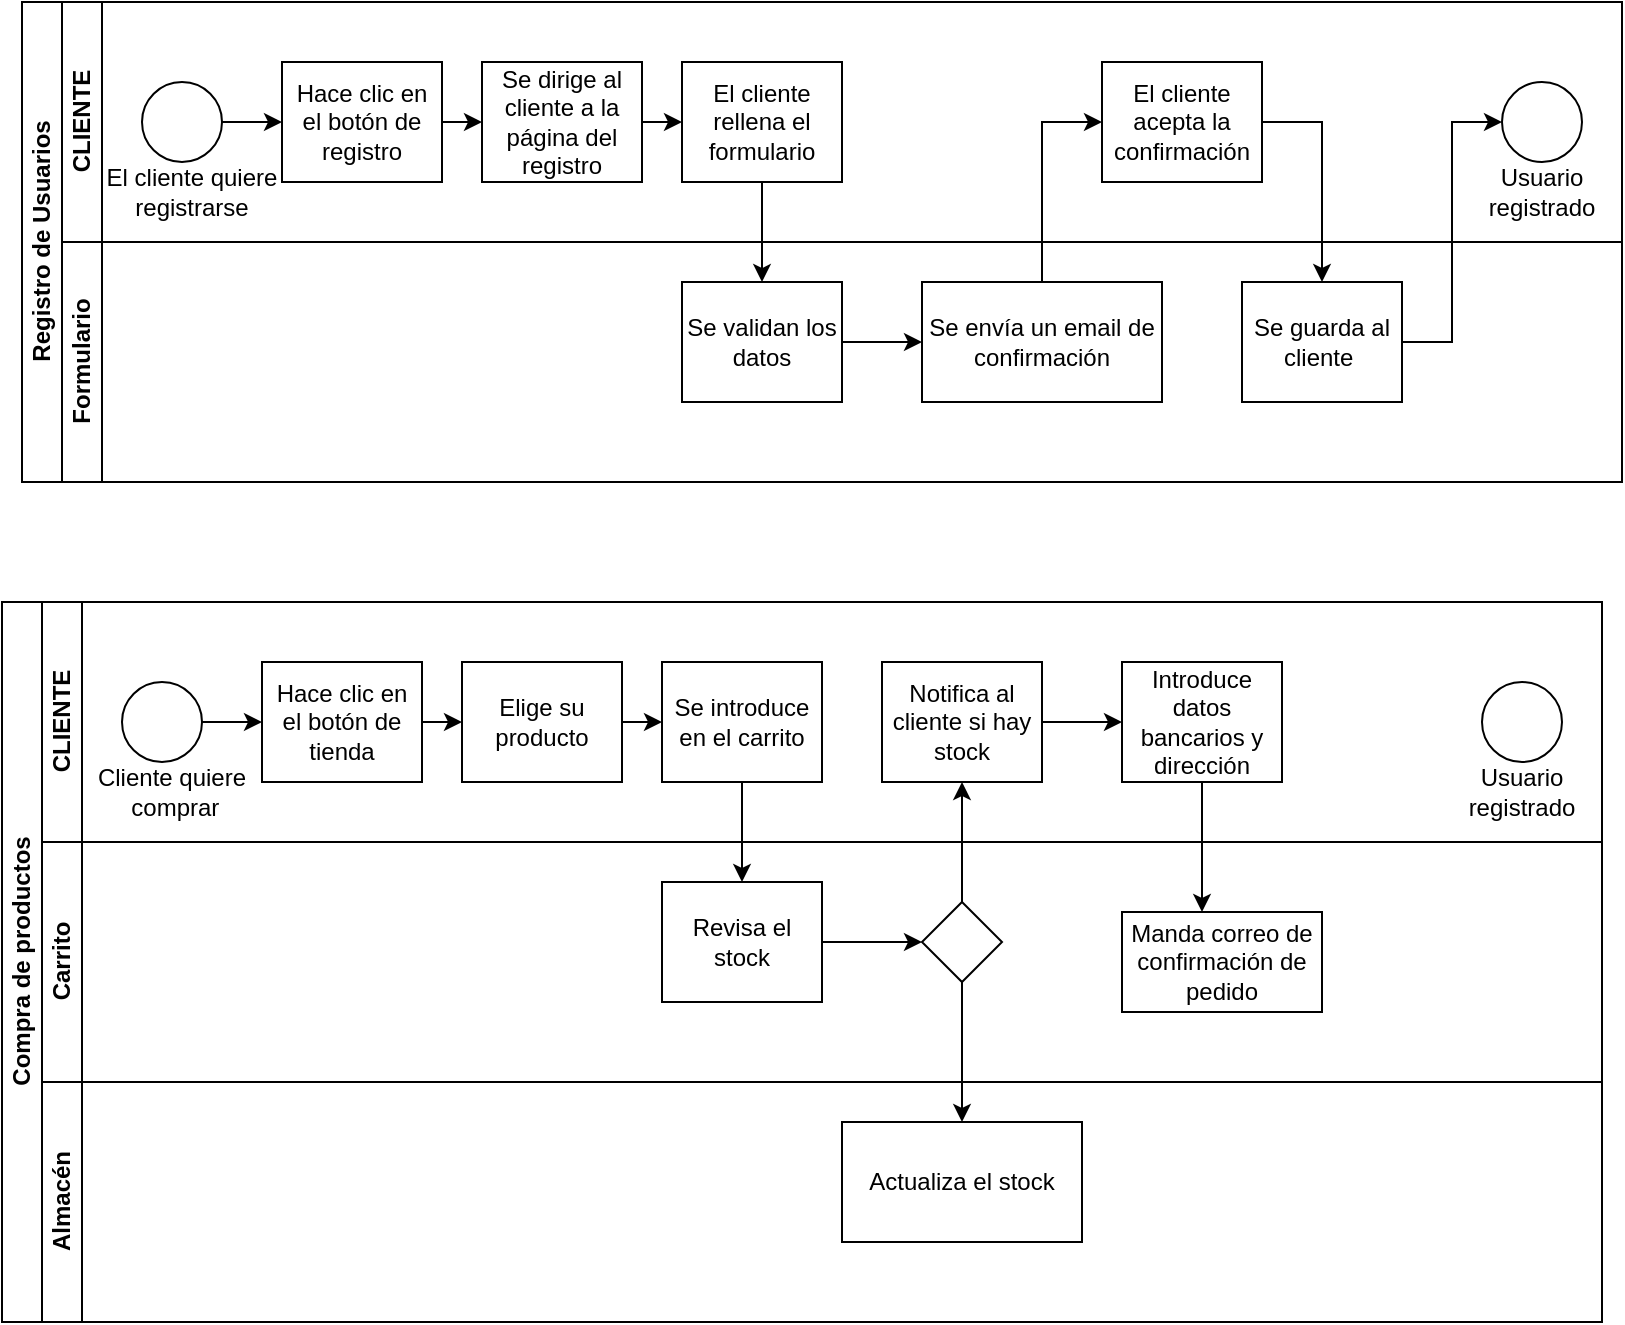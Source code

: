 <mxfile version="18.0.0" type="device"><diagram id="prtHgNgQTEPvFCAcTncT" name="Page-1"><mxGraphModel dx="1422" dy="794" grid="1" gridSize="10" guides="1" tooltips="1" connect="1" arrows="1" fold="1" page="1" pageScale="1" pageWidth="827" pageHeight="1169" math="0" shadow="0"><root><mxCell id="0"/><mxCell id="1" parent="0"/><mxCell id="dNxyNK7c78bLwvsdeMH5-19" value="Registro de Usuarios" style="swimlane;html=1;childLayout=stackLayout;resizeParent=1;resizeParentMax=0;horizontal=0;startSize=20;horizontalStack=0;" parent="1" vertex="1"><mxGeometry x="230" y="130" width="800" height="240" as="geometry"/></mxCell><mxCell id="dNxyNK7c78bLwvsdeMH5-20" value="CLIENTE" style="swimlane;html=1;startSize=20;horizontal=0;" parent="dNxyNK7c78bLwvsdeMH5-19" vertex="1"><mxGeometry x="20" width="780" height="120" as="geometry"/></mxCell><mxCell id="dNxyNK7c78bLwvsdeMH5-25" value="" style="edgeStyle=orthogonalEdgeStyle;rounded=0;orthogonalLoop=1;jettySize=auto;html=1;" parent="dNxyNK7c78bLwvsdeMH5-20" source="dNxyNK7c78bLwvsdeMH5-23" target="dNxyNK7c78bLwvsdeMH5-24" edge="1"><mxGeometry relative="1" as="geometry"/></mxCell><mxCell id="dNxyNK7c78bLwvsdeMH5-23" value="" style="ellipse;whiteSpace=wrap;html=1;" parent="dNxyNK7c78bLwvsdeMH5-20" vertex="1"><mxGeometry x="40" y="40" width="40" height="40" as="geometry"/></mxCell><mxCell id="OFvrjrvto7L5P3AwREQr-15" style="edgeStyle=orthogonalEdgeStyle;rounded=0;orthogonalLoop=1;jettySize=auto;html=1;exitX=1;exitY=0.5;exitDx=0;exitDy=0;entryX=0;entryY=0.5;entryDx=0;entryDy=0;" parent="dNxyNK7c78bLwvsdeMH5-20" source="dNxyNK7c78bLwvsdeMH5-24" target="OFvrjrvto7L5P3AwREQr-13" edge="1"><mxGeometry relative="1" as="geometry"/></mxCell><mxCell id="dNxyNK7c78bLwvsdeMH5-24" value="Hace clic en el botón de registro" style="rounded=0;whiteSpace=wrap;html=1;fontFamily=Helvetica;fontSize=12;fontColor=#000000;align=center;" parent="dNxyNK7c78bLwvsdeMH5-20" vertex="1"><mxGeometry x="110" y="30" width="80" height="60" as="geometry"/></mxCell><mxCell id="dNxyNK7c78bLwvsdeMH5-30" value="El cliente acepta la confirmación" style="rounded=0;whiteSpace=wrap;html=1;fontFamily=Helvetica;fontSize=12;fontColor=#000000;align=center;" parent="dNxyNK7c78bLwvsdeMH5-20" vertex="1"><mxGeometry x="520" y="30" width="80" height="60" as="geometry"/></mxCell><mxCell id="dNxyNK7c78bLwvsdeMH5-32" value="" style="ellipse;whiteSpace=wrap;html=1;" parent="dNxyNK7c78bLwvsdeMH5-20" vertex="1"><mxGeometry x="720" y="40" width="40" height="40" as="geometry"/></mxCell><mxCell id="OFvrjrvto7L5P3AwREQr-1" value="El cliente quiere registrarse" style="text;html=1;strokeColor=none;fillColor=none;align=center;verticalAlign=middle;whiteSpace=wrap;rounded=0;" parent="dNxyNK7c78bLwvsdeMH5-20" vertex="1"><mxGeometry x="10" y="80" width="110" height="30" as="geometry"/></mxCell><mxCell id="OFvrjrvto7L5P3AwREQr-3" value="Usuario registrado" style="text;html=1;strokeColor=none;fillColor=none;align=center;verticalAlign=middle;whiteSpace=wrap;rounded=0;" parent="dNxyNK7c78bLwvsdeMH5-20" vertex="1"><mxGeometry x="710" y="80" width="60" height="30" as="geometry"/></mxCell><mxCell id="OFvrjrvto7L5P3AwREQr-6" value="El cliente rellena el formulario" style="rounded=0;whiteSpace=wrap;html=1;fontFamily=Helvetica;fontSize=12;fontColor=#000000;align=center;" parent="dNxyNK7c78bLwvsdeMH5-20" vertex="1"><mxGeometry x="310" y="30" width="80" height="60" as="geometry"/></mxCell><mxCell id="OFvrjrvto7L5P3AwREQr-14" style="edgeStyle=orthogonalEdgeStyle;rounded=0;orthogonalLoop=1;jettySize=auto;html=1;exitX=1;exitY=0.5;exitDx=0;exitDy=0;entryX=0;entryY=0.5;entryDx=0;entryDy=0;" parent="dNxyNK7c78bLwvsdeMH5-20" source="OFvrjrvto7L5P3AwREQr-13" target="OFvrjrvto7L5P3AwREQr-6" edge="1"><mxGeometry relative="1" as="geometry"/></mxCell><mxCell id="OFvrjrvto7L5P3AwREQr-13" value="Se dirige al cliente a la página del registro" style="rounded=0;whiteSpace=wrap;html=1;fontFamily=Helvetica;fontSize=12;fontColor=#000000;align=center;" parent="dNxyNK7c78bLwvsdeMH5-20" vertex="1"><mxGeometry x="210" y="30" width="80" height="60" as="geometry"/></mxCell><mxCell id="dNxyNK7c78bLwvsdeMH5-21" value="Formulario" style="swimlane;html=1;startSize=20;horizontal=0;" parent="dNxyNK7c78bLwvsdeMH5-19" vertex="1"><mxGeometry x="20" y="120" width="780" height="120" as="geometry"/></mxCell><mxCell id="dNxyNK7c78bLwvsdeMH5-29" value="" style="edgeStyle=orthogonalEdgeStyle;rounded=0;orthogonalLoop=1;jettySize=auto;html=1;endArrow=classic;endFill=1;entryX=0;entryY=0.5;entryDx=0;entryDy=0;" parent="dNxyNK7c78bLwvsdeMH5-21" source="dNxyNK7c78bLwvsdeMH5-26" target="OFvrjrvto7L5P3AwREQr-2" edge="1"><mxGeometry relative="1" as="geometry"><mxPoint x="250" y="60" as="targetPoint"/><Array as="points"/></mxGeometry></mxCell><mxCell id="dNxyNK7c78bLwvsdeMH5-26" value="Se validan los datos" style="rounded=0;whiteSpace=wrap;html=1;fontFamily=Helvetica;fontSize=12;fontColor=#000000;align=center;" parent="dNxyNK7c78bLwvsdeMH5-21" vertex="1"><mxGeometry x="310" y="20" width="80" height="60" as="geometry"/></mxCell><mxCell id="OFvrjrvto7L5P3AwREQr-2" value="Se envía un email de confirmación" style="rounded=0;whiteSpace=wrap;html=1;" parent="dNxyNK7c78bLwvsdeMH5-21" vertex="1"><mxGeometry x="430" y="20" width="120" height="60" as="geometry"/></mxCell><mxCell id="OFvrjrvto7L5P3AwREQr-5" value="Se guarda al cliente&amp;nbsp;" style="rounded=0;whiteSpace=wrap;html=1;fontFamily=Helvetica;fontSize=12;fontColor=#000000;align=center;" parent="dNxyNK7c78bLwvsdeMH5-21" vertex="1"><mxGeometry x="590" y="20" width="80" height="60" as="geometry"/></mxCell><mxCell id="OFvrjrvto7L5P3AwREQr-11" style="edgeStyle=orthogonalEdgeStyle;rounded=0;orthogonalLoop=1;jettySize=auto;html=1;exitX=0.5;exitY=1;exitDx=0;exitDy=0;entryX=0.5;entryY=0;entryDx=0;entryDy=0;" parent="dNxyNK7c78bLwvsdeMH5-19" source="OFvrjrvto7L5P3AwREQr-6" target="dNxyNK7c78bLwvsdeMH5-26" edge="1"><mxGeometry relative="1" as="geometry"/></mxCell><mxCell id="OFvrjrvto7L5P3AwREQr-8" style="edgeStyle=orthogonalEdgeStyle;rounded=0;orthogonalLoop=1;jettySize=auto;html=1;exitX=1;exitY=0.5;exitDx=0;exitDy=0;entryX=0;entryY=0.5;entryDx=0;entryDy=0;" parent="dNxyNK7c78bLwvsdeMH5-19" source="OFvrjrvto7L5P3AwREQr-5" target="dNxyNK7c78bLwvsdeMH5-32" edge="1"><mxGeometry relative="1" as="geometry"/></mxCell><mxCell id="OFvrjrvto7L5P3AwREQr-16" style="edgeStyle=orthogonalEdgeStyle;rounded=0;orthogonalLoop=1;jettySize=auto;html=1;exitX=1;exitY=0.5;exitDx=0;exitDy=0;entryX=0.5;entryY=0;entryDx=0;entryDy=0;" parent="dNxyNK7c78bLwvsdeMH5-19" source="dNxyNK7c78bLwvsdeMH5-30" target="OFvrjrvto7L5P3AwREQr-5" edge="1"><mxGeometry relative="1" as="geometry"/></mxCell><mxCell id="OFvrjrvto7L5P3AwREQr-18" style="edgeStyle=orthogonalEdgeStyle;rounded=0;orthogonalLoop=1;jettySize=auto;html=1;exitX=0.5;exitY=0;exitDx=0;exitDy=0;entryX=0;entryY=0.5;entryDx=0;entryDy=0;" parent="dNxyNK7c78bLwvsdeMH5-19" source="OFvrjrvto7L5P3AwREQr-2" target="dNxyNK7c78bLwvsdeMH5-30" edge="1"><mxGeometry relative="1" as="geometry"/></mxCell><mxCell id="OFvrjrvto7L5P3AwREQr-19" value="Compra de productos" style="swimlane;html=1;childLayout=stackLayout;resizeParent=1;resizeParentMax=0;horizontal=0;startSize=20;horizontalStack=0;" parent="1" vertex="1"><mxGeometry x="220" y="430" width="800" height="360" as="geometry"/></mxCell><mxCell id="OFvrjrvto7L5P3AwREQr-20" value="CLIENTE" style="swimlane;html=1;startSize=20;horizontal=0;" parent="OFvrjrvto7L5P3AwREQr-19" vertex="1"><mxGeometry x="20" width="780" height="120" as="geometry"/></mxCell><mxCell id="OFvrjrvto7L5P3AwREQr-21" value="" style="edgeStyle=orthogonalEdgeStyle;rounded=0;orthogonalLoop=1;jettySize=auto;html=1;" parent="OFvrjrvto7L5P3AwREQr-20" source="OFvrjrvto7L5P3AwREQr-22" target="OFvrjrvto7L5P3AwREQr-24" edge="1"><mxGeometry relative="1" as="geometry"/></mxCell><mxCell id="OFvrjrvto7L5P3AwREQr-22" value="" style="ellipse;whiteSpace=wrap;html=1;" parent="OFvrjrvto7L5P3AwREQr-20" vertex="1"><mxGeometry x="40" y="40" width="40" height="40" as="geometry"/></mxCell><mxCell id="OFvrjrvto7L5P3AwREQr-23" style="edgeStyle=orthogonalEdgeStyle;rounded=0;orthogonalLoop=1;jettySize=auto;html=1;exitX=1;exitY=0.5;exitDx=0;exitDy=0;entryX=0;entryY=0.5;entryDx=0;entryDy=0;" parent="OFvrjrvto7L5P3AwREQr-20" source="OFvrjrvto7L5P3AwREQr-24" target="OFvrjrvto7L5P3AwREQr-31" edge="1"><mxGeometry relative="1" as="geometry"/></mxCell><mxCell id="OFvrjrvto7L5P3AwREQr-24" value="Hace clic en el botón de tienda" style="rounded=0;whiteSpace=wrap;html=1;fontFamily=Helvetica;fontSize=12;fontColor=#000000;align=center;" parent="OFvrjrvto7L5P3AwREQr-20" vertex="1"><mxGeometry x="110" y="30" width="80" height="60" as="geometry"/></mxCell><mxCell id="OFvrjrvto7L5P3AwREQr-54" style="edgeStyle=orthogonalEdgeStyle;rounded=0;orthogonalLoop=1;jettySize=auto;html=1;entryX=0;entryY=0.5;entryDx=0;entryDy=0;" parent="OFvrjrvto7L5P3AwREQr-20" source="OFvrjrvto7L5P3AwREQr-25" target="OFvrjrvto7L5P3AwREQr-53" edge="1"><mxGeometry relative="1" as="geometry"/></mxCell><mxCell id="OFvrjrvto7L5P3AwREQr-25" value="Notifica al cliente si hay stock" style="rounded=0;whiteSpace=wrap;html=1;fontFamily=Helvetica;fontSize=12;fontColor=#000000;align=center;" parent="OFvrjrvto7L5P3AwREQr-20" vertex="1"><mxGeometry x="420" y="30" width="80" height="60" as="geometry"/></mxCell><mxCell id="OFvrjrvto7L5P3AwREQr-26" value="" style="ellipse;whiteSpace=wrap;html=1;" parent="OFvrjrvto7L5P3AwREQr-20" vertex="1"><mxGeometry x="720" y="40" width="40" height="40" as="geometry"/></mxCell><mxCell id="OFvrjrvto7L5P3AwREQr-27" value="Cliente quiere&lt;br&gt;&amp;nbsp;comprar" style="text;html=1;strokeColor=none;fillColor=none;align=center;verticalAlign=middle;whiteSpace=wrap;rounded=0;" parent="OFvrjrvto7L5P3AwREQr-20" vertex="1"><mxGeometry x="10" y="80" width="110" height="30" as="geometry"/></mxCell><mxCell id="OFvrjrvto7L5P3AwREQr-28" value="Usuario registrado" style="text;html=1;strokeColor=none;fillColor=none;align=center;verticalAlign=middle;whiteSpace=wrap;rounded=0;" parent="OFvrjrvto7L5P3AwREQr-20" vertex="1"><mxGeometry x="710" y="80" width="60" height="30" as="geometry"/></mxCell><mxCell id="OFvrjrvto7L5P3AwREQr-29" value="Se introduce en el carrito" style="rounded=0;whiteSpace=wrap;html=1;fontFamily=Helvetica;fontSize=12;fontColor=#000000;align=center;" parent="OFvrjrvto7L5P3AwREQr-20" vertex="1"><mxGeometry x="310" y="30" width="80" height="60" as="geometry"/></mxCell><mxCell id="OFvrjrvto7L5P3AwREQr-30" style="edgeStyle=orthogonalEdgeStyle;rounded=0;orthogonalLoop=1;jettySize=auto;html=1;exitX=1;exitY=0.5;exitDx=0;exitDy=0;entryX=0;entryY=0.5;entryDx=0;entryDy=0;" parent="OFvrjrvto7L5P3AwREQr-20" source="OFvrjrvto7L5P3AwREQr-31" target="OFvrjrvto7L5P3AwREQr-29" edge="1"><mxGeometry relative="1" as="geometry"/></mxCell><mxCell id="OFvrjrvto7L5P3AwREQr-31" value="Elige su producto" style="rounded=0;whiteSpace=wrap;html=1;fontFamily=Helvetica;fontSize=12;fontColor=#000000;align=center;" parent="OFvrjrvto7L5P3AwREQr-20" vertex="1"><mxGeometry x="210" y="30" width="80" height="60" as="geometry"/></mxCell><mxCell id="OFvrjrvto7L5P3AwREQr-53" value="Introduce datos bancarios y dirección" style="rounded=0;whiteSpace=wrap;html=1;" parent="OFvrjrvto7L5P3AwREQr-20" vertex="1"><mxGeometry x="540" y="30" width="80" height="60" as="geometry"/></mxCell><mxCell id="OFvrjrvto7L5P3AwREQr-41" value="Carrito" style="swimlane;html=1;startSize=20;horizontal=0;" parent="OFvrjrvto7L5P3AwREQr-19" vertex="1"><mxGeometry x="20" y="120" width="780" height="120" as="geometry"/></mxCell><mxCell id="OFvrjrvto7L5P3AwREQr-49" style="edgeStyle=orthogonalEdgeStyle;rounded=0;orthogonalLoop=1;jettySize=auto;html=1;entryX=0;entryY=0.5;entryDx=0;entryDy=0;" parent="OFvrjrvto7L5P3AwREQr-41" source="OFvrjrvto7L5P3AwREQr-43" target="OFvrjrvto7L5P3AwREQr-48" edge="1"><mxGeometry relative="1" as="geometry"/></mxCell><mxCell id="OFvrjrvto7L5P3AwREQr-43" value="Revisa el stock" style="rounded=0;whiteSpace=wrap;html=1;fontFamily=Helvetica;fontSize=12;fontColor=#000000;align=center;" parent="OFvrjrvto7L5P3AwREQr-41" vertex="1"><mxGeometry x="310" y="20" width="80" height="60" as="geometry"/></mxCell><mxCell id="OFvrjrvto7L5P3AwREQr-48" value="" style="rhombus;whiteSpace=wrap;html=1;" parent="OFvrjrvto7L5P3AwREQr-41" vertex="1"><mxGeometry x="440" y="30" width="40" height="40" as="geometry"/></mxCell><mxCell id="OFvrjrvto7L5P3AwREQr-55" value="Manda correo de confirmación de pedido" style="rounded=0;whiteSpace=wrap;html=1;" parent="OFvrjrvto7L5P3AwREQr-41" vertex="1"><mxGeometry x="540" y="35" width="100" height="50" as="geometry"/></mxCell><mxCell id="OFvrjrvto7L5P3AwREQr-32" value="Almacén" style="swimlane;html=1;startSize=20;horizontal=0;" parent="OFvrjrvto7L5P3AwREQr-19" vertex="1"><mxGeometry x="20" y="240" width="780" height="120" as="geometry"/></mxCell><mxCell id="OFvrjrvto7L5P3AwREQr-35" value="Actualiza el stock" style="rounded=0;whiteSpace=wrap;html=1;" parent="OFvrjrvto7L5P3AwREQr-32" vertex="1"><mxGeometry x="400" y="20" width="120" height="60" as="geometry"/></mxCell><mxCell id="OFvrjrvto7L5P3AwREQr-47" style="edgeStyle=orthogonalEdgeStyle;rounded=0;orthogonalLoop=1;jettySize=auto;html=1;exitX=0.5;exitY=1;exitDx=0;exitDy=0;entryX=0.5;entryY=0;entryDx=0;entryDy=0;" parent="OFvrjrvto7L5P3AwREQr-19" source="OFvrjrvto7L5P3AwREQr-29" target="OFvrjrvto7L5P3AwREQr-43" edge="1"><mxGeometry relative="1" as="geometry"/></mxCell><mxCell id="OFvrjrvto7L5P3AwREQr-51" style="edgeStyle=orthogonalEdgeStyle;rounded=0;orthogonalLoop=1;jettySize=auto;html=1;entryX=0.5;entryY=1;entryDx=0;entryDy=0;" parent="OFvrjrvto7L5P3AwREQr-19" source="OFvrjrvto7L5P3AwREQr-48" target="OFvrjrvto7L5P3AwREQr-25" edge="1"><mxGeometry relative="1" as="geometry"/></mxCell><mxCell id="OFvrjrvto7L5P3AwREQr-52" style="edgeStyle=orthogonalEdgeStyle;rounded=0;orthogonalLoop=1;jettySize=auto;html=1;entryX=0.5;entryY=0;entryDx=0;entryDy=0;" parent="OFvrjrvto7L5P3AwREQr-19" source="OFvrjrvto7L5P3AwREQr-48" target="OFvrjrvto7L5P3AwREQr-35" edge="1"><mxGeometry relative="1" as="geometry"><mxPoint x="480" y="230" as="targetPoint"/></mxGeometry></mxCell><mxCell id="OFvrjrvto7L5P3AwREQr-56" style="edgeStyle=orthogonalEdgeStyle;rounded=0;orthogonalLoop=1;jettySize=auto;html=1;entryX=0.4;entryY=0;entryDx=0;entryDy=0;entryPerimeter=0;" parent="OFvrjrvto7L5P3AwREQr-19" source="OFvrjrvto7L5P3AwREQr-53" target="OFvrjrvto7L5P3AwREQr-55" edge="1"><mxGeometry relative="1" as="geometry"/></mxCell></root></mxGraphModel></diagram></mxfile>